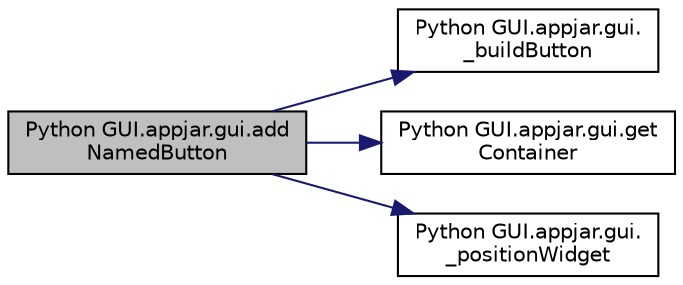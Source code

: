 digraph "Python GUI.appjar.gui.addNamedButton"
{
  edge [fontname="Helvetica",fontsize="10",labelfontname="Helvetica",labelfontsize="10"];
  node [fontname="Helvetica",fontsize="10",shape=record];
  rankdir="LR";
  Node670 [label="Python GUI.appjar.gui.add\lNamedButton",height=0.2,width=0.4,color="black", fillcolor="grey75", style="filled", fontcolor="black"];
  Node670 -> Node671 [color="midnightblue",fontsize="10",style="solid"];
  Node671 [label="Python GUI.appjar.gui.\l_buildButton",height=0.2,width=0.4,color="black", fillcolor="white", style="filled",URL="$class_python_01_g_u_i_1_1appjar_1_1gui.html#a60bf71629ff9a9e50730b28ab946d698"];
  Node670 -> Node672 [color="midnightblue",fontsize="10",style="solid"];
  Node672 [label="Python GUI.appjar.gui.get\lContainer",height=0.2,width=0.4,color="black", fillcolor="white", style="filled",URL="$class_python_01_g_u_i_1_1appjar_1_1gui.html#aa89c83e95e3952f6cc39fc23dffa15ce"];
  Node670 -> Node673 [color="midnightblue",fontsize="10",style="solid"];
  Node673 [label="Python GUI.appjar.gui.\l_positionWidget",height=0.2,width=0.4,color="black", fillcolor="white", style="filled",URL="$class_python_01_g_u_i_1_1appjar_1_1gui.html#a994cf4bbd47f434233271d3d8b0eb4c6"];
}
